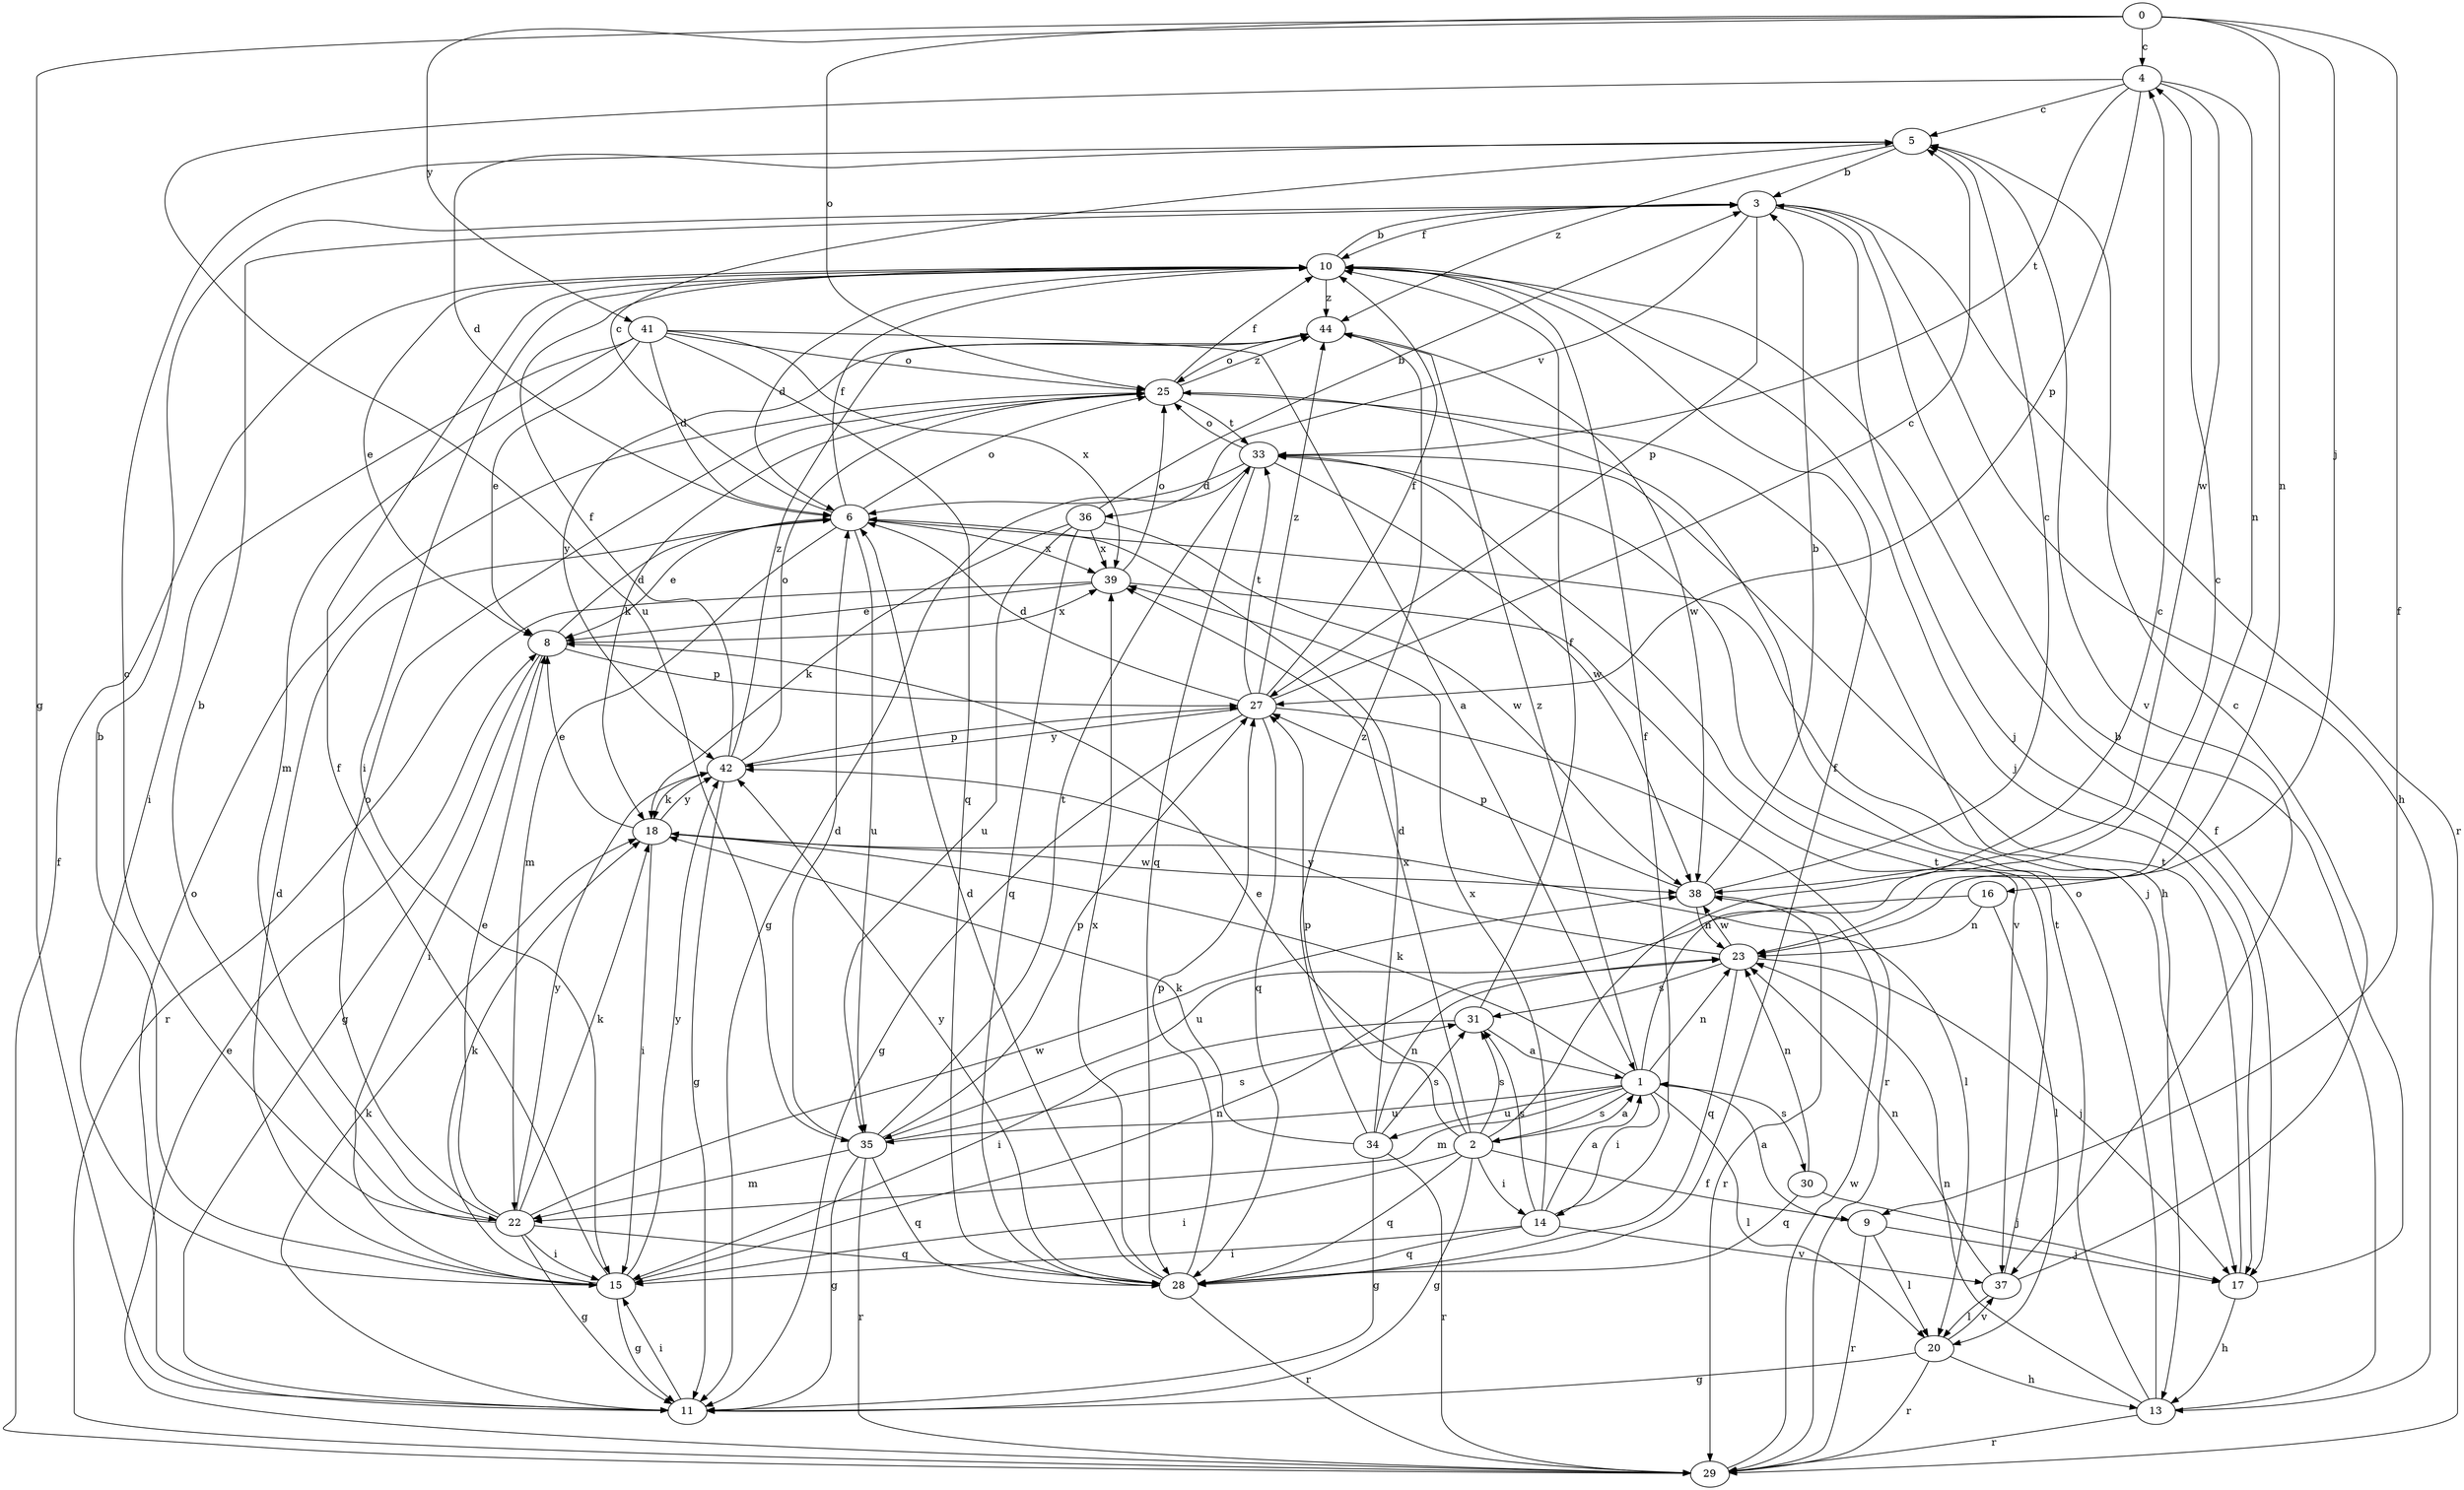 strict digraph  {
0;
1;
2;
3;
4;
5;
6;
8;
9;
10;
11;
13;
14;
15;
16;
17;
18;
20;
22;
23;
25;
27;
28;
29;
30;
31;
33;
34;
35;
36;
37;
38;
39;
41;
42;
44;
0 -> 4  [label=c];
0 -> 9  [label=f];
0 -> 11  [label=g];
0 -> 16  [label=j];
0 -> 23  [label=n];
0 -> 25  [label=o];
0 -> 41  [label=y];
1 -> 2  [label=s];
1 -> 4  [label=c];
1 -> 14  [label=i];
1 -> 18  [label=k];
1 -> 20  [label=l];
1 -> 22  [label=m];
1 -> 23  [label=n];
1 -> 30  [label=s];
1 -> 34  [label=u];
1 -> 35  [label=u];
1 -> 44  [label=z];
2 -> 1  [label=a];
2 -> 4  [label=c];
2 -> 8  [label=e];
2 -> 9  [label=f];
2 -> 11  [label=g];
2 -> 14  [label=i];
2 -> 15  [label=i];
2 -> 27  [label=p];
2 -> 28  [label=q];
2 -> 31  [label=s];
2 -> 39  [label=x];
3 -> 10  [label=f];
3 -> 13  [label=h];
3 -> 17  [label=j];
3 -> 27  [label=p];
3 -> 29  [label=r];
3 -> 36  [label=v];
4 -> 5  [label=c];
4 -> 23  [label=n];
4 -> 27  [label=p];
4 -> 33  [label=t];
4 -> 35  [label=u];
4 -> 38  [label=w];
5 -> 3  [label=b];
5 -> 6  [label=d];
5 -> 37  [label=v];
5 -> 44  [label=z];
6 -> 5  [label=c];
6 -> 8  [label=e];
6 -> 10  [label=f];
6 -> 17  [label=j];
6 -> 22  [label=m];
6 -> 25  [label=o];
6 -> 35  [label=u];
6 -> 39  [label=x];
8 -> 6  [label=d];
8 -> 11  [label=g];
8 -> 15  [label=i];
8 -> 27  [label=p];
8 -> 39  [label=x];
9 -> 1  [label=a];
9 -> 17  [label=j];
9 -> 20  [label=l];
9 -> 29  [label=r];
10 -> 3  [label=b];
10 -> 6  [label=d];
10 -> 8  [label=e];
10 -> 15  [label=i];
10 -> 17  [label=j];
10 -> 44  [label=z];
11 -> 15  [label=i];
11 -> 18  [label=k];
11 -> 25  [label=o];
13 -> 10  [label=f];
13 -> 23  [label=n];
13 -> 25  [label=o];
13 -> 29  [label=r];
13 -> 33  [label=t];
14 -> 1  [label=a];
14 -> 10  [label=f];
14 -> 15  [label=i];
14 -> 28  [label=q];
14 -> 31  [label=s];
14 -> 37  [label=v];
14 -> 39  [label=x];
15 -> 3  [label=b];
15 -> 6  [label=d];
15 -> 10  [label=f];
15 -> 11  [label=g];
15 -> 18  [label=k];
15 -> 23  [label=n];
15 -> 42  [label=y];
16 -> 20  [label=l];
16 -> 23  [label=n];
16 -> 35  [label=u];
17 -> 3  [label=b];
17 -> 13  [label=h];
17 -> 33  [label=t];
18 -> 8  [label=e];
18 -> 15  [label=i];
18 -> 20  [label=l];
18 -> 38  [label=w];
18 -> 42  [label=y];
20 -> 11  [label=g];
20 -> 13  [label=h];
20 -> 29  [label=r];
20 -> 37  [label=v];
22 -> 3  [label=b];
22 -> 5  [label=c];
22 -> 8  [label=e];
22 -> 11  [label=g];
22 -> 15  [label=i];
22 -> 18  [label=k];
22 -> 25  [label=o];
22 -> 28  [label=q];
22 -> 38  [label=w];
22 -> 42  [label=y];
23 -> 17  [label=j];
23 -> 28  [label=q];
23 -> 31  [label=s];
23 -> 38  [label=w];
23 -> 42  [label=y];
25 -> 10  [label=f];
25 -> 13  [label=h];
25 -> 18  [label=k];
25 -> 33  [label=t];
25 -> 44  [label=z];
27 -> 5  [label=c];
27 -> 6  [label=d];
27 -> 10  [label=f];
27 -> 11  [label=g];
27 -> 28  [label=q];
27 -> 29  [label=r];
27 -> 33  [label=t];
27 -> 42  [label=y];
27 -> 44  [label=z];
28 -> 6  [label=d];
28 -> 10  [label=f];
28 -> 27  [label=p];
28 -> 29  [label=r];
28 -> 39  [label=x];
28 -> 42  [label=y];
29 -> 8  [label=e];
29 -> 10  [label=f];
29 -> 38  [label=w];
30 -> 17  [label=j];
30 -> 23  [label=n];
30 -> 28  [label=q];
31 -> 1  [label=a];
31 -> 10  [label=f];
31 -> 15  [label=i];
33 -> 6  [label=d];
33 -> 11  [label=g];
33 -> 25  [label=o];
33 -> 28  [label=q];
33 -> 38  [label=w];
34 -> 6  [label=d];
34 -> 11  [label=g];
34 -> 18  [label=k];
34 -> 23  [label=n];
34 -> 29  [label=r];
34 -> 31  [label=s];
34 -> 44  [label=z];
35 -> 6  [label=d];
35 -> 11  [label=g];
35 -> 22  [label=m];
35 -> 27  [label=p];
35 -> 28  [label=q];
35 -> 29  [label=r];
35 -> 31  [label=s];
35 -> 33  [label=t];
36 -> 3  [label=b];
36 -> 18  [label=k];
36 -> 28  [label=q];
36 -> 35  [label=u];
36 -> 38  [label=w];
36 -> 39  [label=x];
37 -> 5  [label=c];
37 -> 20  [label=l];
37 -> 23  [label=n];
37 -> 33  [label=t];
38 -> 3  [label=b];
38 -> 5  [label=c];
38 -> 23  [label=n];
38 -> 27  [label=p];
38 -> 29  [label=r];
39 -> 8  [label=e];
39 -> 25  [label=o];
39 -> 29  [label=r];
39 -> 37  [label=v];
41 -> 1  [label=a];
41 -> 6  [label=d];
41 -> 8  [label=e];
41 -> 15  [label=i];
41 -> 22  [label=m];
41 -> 25  [label=o];
41 -> 28  [label=q];
41 -> 39  [label=x];
42 -> 10  [label=f];
42 -> 11  [label=g];
42 -> 18  [label=k];
42 -> 25  [label=o];
42 -> 27  [label=p];
42 -> 44  [label=z];
44 -> 25  [label=o];
44 -> 38  [label=w];
44 -> 42  [label=y];
}
